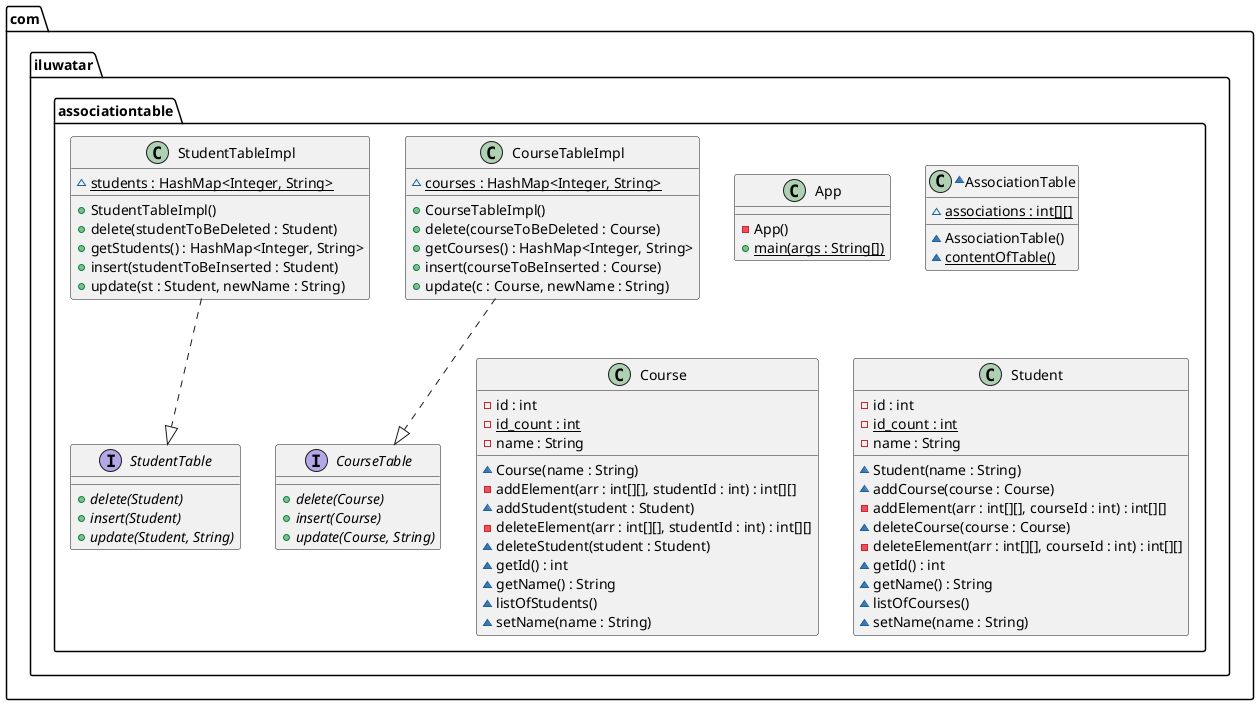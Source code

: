 @startuml
package com.iluwatar.associationtable {
  class App {
    - App()
    + main(args : String[]) {static}
  }
  ~class AssociationTable {
    ~ associations : int[][] {static}
    ~ AssociationTable()
    ~ contentOfTable() {static}
  }
  class Course {
    - id : int
    - id_count : int {static}
    - name : String
    ~ Course(name : String)
    - addElement(arr : int[][], studentId : int) : int[][]
    ~ addStudent(student : Student)
    - deleteElement(arr : int[][], studentId : int) : int[][]
    ~ deleteStudent(student : Student)
    ~ getId() : int
    ~ getName() : String
    ~ listOfStudents()
    ~ setName(name : String)
  }
  interface CourseTable {
    + delete(Course) {abstract}
    + insert(Course) {abstract}
    + update(Course, String) {abstract}
  }
  class CourseTableImpl {
    ~ courses : HashMap<Integer, String> {static}
    + CourseTableImpl()
    + delete(courseToBeDeleted : Course)
    + getCourses() : HashMap<Integer, String>
    + insert(courseToBeInserted : Course)
    + update(c : Course, newName : String)
  }
  class Student {
    - id : int
    - id_count : int {static}
    - name : String
    ~ Student(name : String)
    ~ addCourse(course : Course)
    - addElement(arr : int[][], courseId : int) : int[][]
    ~ deleteCourse(course : Course)
    - deleteElement(arr : int[][], courseId : int) : int[][]
    ~ getId() : int
    ~ getName() : String
    ~ listOfCourses()
    ~ setName(name : String)
  }
  interface StudentTable {
    + delete(Student) {abstract}
    + insert(Student) {abstract}
    + update(Student, String) {abstract}
  }
  class StudentTableImpl {
    ~ students : HashMap<Integer, String> {static}
    + StudentTableImpl()
    + delete(studentToBeDeleted : Student)
    + getStudents() : HashMap<Integer, String>
    + insert(studentToBeInserted : Student)
    + update(st : Student, newName : String)
  }
}
CourseTableImpl ..|> CourseTable 
StudentTableImpl ..|> StudentTable 
@enduml